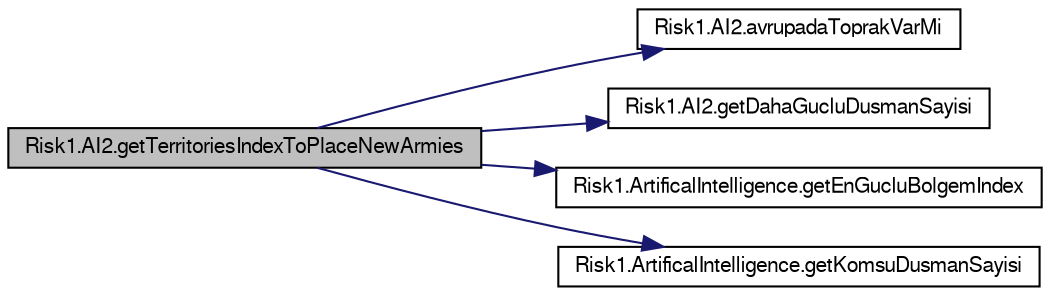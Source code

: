 digraph G
{
  bgcolor="transparent";
  edge [fontname="FreeSans",fontsize="10",labelfontname="FreeSans",labelfontsize="10"];
  node [fontname="FreeSans",fontsize="10",shape=record];
  rankdir="LR";
  Node1 [label="Risk1.AI2.getTerritoriesIndexToPlaceNewArmies",height=0.2,width=0.4,color="black", fillcolor="grey75", style="filled" fontcolor="black"];
  Node1 -> Node2 [color="midnightblue",fontsize="10",style="solid",fontname="FreeSans"];
  Node2 [label="Risk1.AI2.avrupadaToprakVarMi",height=0.2,width=0.4,color="black",URL="$classRisk1_1_1AI2.html#aea1eec6f5984621b1d0da64bbbafd35e"];
  Node1 -> Node3 [color="midnightblue",fontsize="10",style="solid",fontname="FreeSans"];
  Node3 [label="Risk1.AI2.getDahaGucluDusmanSayisi",height=0.2,width=0.4,color="black",URL="$classRisk1_1_1AI2.html#a425735fb0e3e089020b94e7da15c3e29"];
  Node1 -> Node4 [color="midnightblue",fontsize="10",style="solid",fontname="FreeSans"];
  Node4 [label="Risk1.ArtificalIntelligence.getEnGucluBolgemIndex",height=0.2,width=0.4,color="black",URL="$classRisk1_1_1ArtificalIntelligence.html#a0fda6d74869871d836b81e8b6b724b89",tooltip="Oyuncunun sahip olduğu bölgeler içinden en fazla sayıda asker bulunduran bölgenin indexini gönderir..."];
  Node1 -> Node5 [color="midnightblue",fontsize="10",style="solid",fontname="FreeSans"];
  Node5 [label="Risk1.ArtificalIntelligence.getKomsuDusmanSayisi",height=0.2,width=0.4,color="black",URL="$classRisk1_1_1ArtificalIntelligence.html#ab05fcfb9caa1ff3d34f40fcd2b761c7c"];
}
